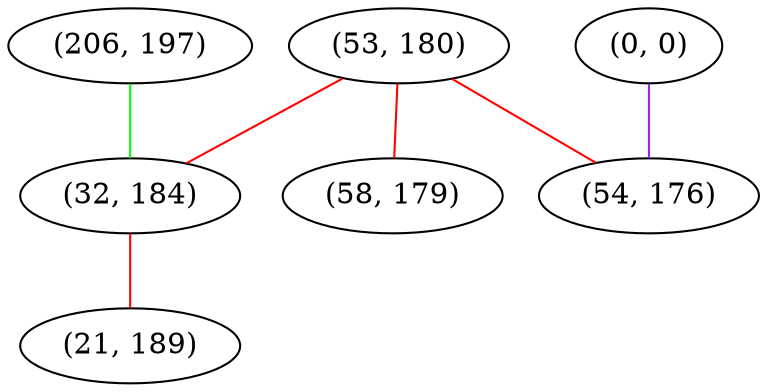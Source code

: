 graph "" {
"(53, 180)";
"(0, 0)";
"(206, 197)";
"(32, 184)";
"(21, 189)";
"(54, 176)";
"(58, 179)";
"(53, 180)" -- "(32, 184)"  [color=red, key=0, weight=1];
"(53, 180)" -- "(58, 179)"  [color=red, key=0, weight=1];
"(53, 180)" -- "(54, 176)"  [color=red, key=0, weight=1];
"(0, 0)" -- "(54, 176)"  [color=purple, key=0, weight=4];
"(206, 197)" -- "(32, 184)"  [color=green, key=0, weight=2];
"(32, 184)" -- "(21, 189)"  [color=red, key=0, weight=1];
}

